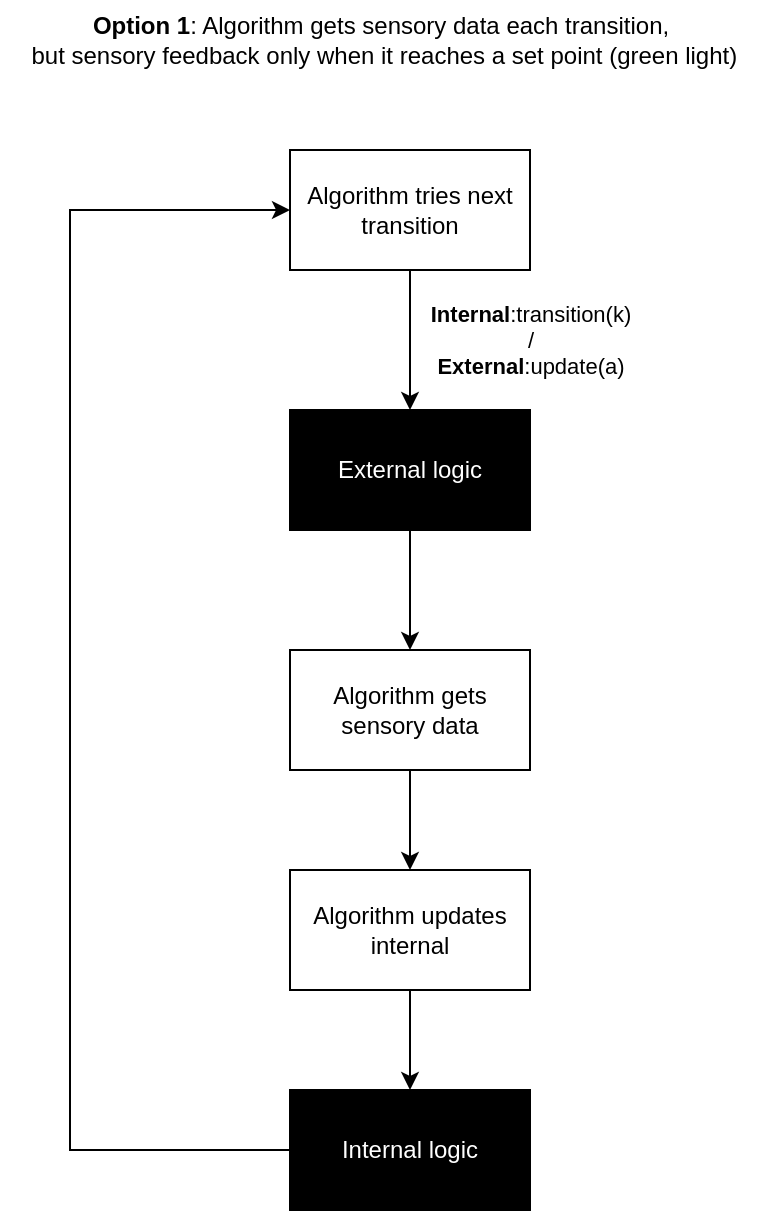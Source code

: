 <mxfile version="20.4.0" type="device"><diagram id="6-mPJqVx-w_W-IrPy4Pt" name="Page-1"><mxGraphModel dx="1422" dy="762" grid="1" gridSize="10" guides="1" tooltips="1" connect="1" arrows="1" fold="1" page="1" pageScale="1" pageWidth="850" pageHeight="1100" math="0" shadow="0"><root><mxCell id="0"/><mxCell id="1" parent="0"/><mxCell id="1uzGcnFdFfclWwJPsCDb-3" value="&lt;b&gt;Internal&lt;/b&gt;:transition(k)&lt;br&gt;/&lt;br&gt;&lt;b&gt;External&lt;/b&gt;:update(a)" style="edgeStyle=orthogonalEdgeStyle;rounded=0;orthogonalLoop=1;jettySize=auto;html=1;entryX=0.5;entryY=0;entryDx=0;entryDy=0;" edge="1" parent="1" source="1uzGcnFdFfclWwJPsCDb-1" target="1uzGcnFdFfclWwJPsCDb-7"><mxGeometry y="60" relative="1" as="geometry"><mxPoint x="410" y="330" as="targetPoint"/><Array as="points"/><mxPoint as="offset"/></mxGeometry></mxCell><mxCell id="1uzGcnFdFfclWwJPsCDb-1" value="Algorithm tries next transition" style="rounded=0;whiteSpace=wrap;html=1;" vertex="1" parent="1"><mxGeometry x="350" y="120" width="120" height="60" as="geometry"/></mxCell><mxCell id="1uzGcnFdFfclWwJPsCDb-6" style="edgeStyle=orthogonalEdgeStyle;rounded=0;orthogonalLoop=1;jettySize=auto;html=1;entryX=0.5;entryY=0;entryDx=0;entryDy=0;" edge="1" parent="1" source="1uzGcnFdFfclWwJPsCDb-2" target="1uzGcnFdFfclWwJPsCDb-5"><mxGeometry relative="1" as="geometry"/></mxCell><mxCell id="1uzGcnFdFfclWwJPsCDb-2" value="Algorithm gets sensory data" style="whiteSpace=wrap;html=1;rounded=0;" vertex="1" parent="1"><mxGeometry x="350" y="370" width="120" height="60" as="geometry"/></mxCell><mxCell id="1uzGcnFdFfclWwJPsCDb-10" style="edgeStyle=orthogonalEdgeStyle;rounded=0;orthogonalLoop=1;jettySize=auto;html=1;fontColor=#FFFFFF;" edge="1" parent="1" source="1uzGcnFdFfclWwJPsCDb-5" target="1uzGcnFdFfclWwJPsCDb-9"><mxGeometry relative="1" as="geometry"/></mxCell><mxCell id="1uzGcnFdFfclWwJPsCDb-5" value="Algorithm updates internal" style="whiteSpace=wrap;html=1;rounded=0;" vertex="1" parent="1"><mxGeometry x="350" y="480" width="120" height="60" as="geometry"/></mxCell><mxCell id="1uzGcnFdFfclWwJPsCDb-8" style="edgeStyle=orthogonalEdgeStyle;rounded=0;orthogonalLoop=1;jettySize=auto;html=1;fontColor=#FFFFFF;" edge="1" parent="1" source="1uzGcnFdFfclWwJPsCDb-7" target="1uzGcnFdFfclWwJPsCDb-2"><mxGeometry relative="1" as="geometry"/></mxCell><mxCell id="1uzGcnFdFfclWwJPsCDb-7" value="&lt;font color=&quot;#ffffff&quot;&gt;External logic&lt;/font&gt;" style="rounded=0;whiteSpace=wrap;html=1;fillColor=#000000;" vertex="1" parent="1"><mxGeometry x="350" y="250" width="120" height="60" as="geometry"/></mxCell><mxCell id="1uzGcnFdFfclWwJPsCDb-11" style="edgeStyle=orthogonalEdgeStyle;rounded=0;orthogonalLoop=1;jettySize=auto;html=1;entryX=0;entryY=0.5;entryDx=0;entryDy=0;fontColor=#FFFFFF;" edge="1" parent="1" source="1uzGcnFdFfclWwJPsCDb-9" target="1uzGcnFdFfclWwJPsCDb-1"><mxGeometry relative="1" as="geometry"><Array as="points"><mxPoint x="240" y="620"/><mxPoint x="240" y="150"/></Array></mxGeometry></mxCell><mxCell id="1uzGcnFdFfclWwJPsCDb-9" value="&lt;font color=&quot;#ffffff&quot;&gt;Internal logic&lt;/font&gt;" style="rounded=0;whiteSpace=wrap;html=1;fillColor=#000000;" vertex="1" parent="1"><mxGeometry x="350" y="590" width="120" height="60" as="geometry"/></mxCell><mxCell id="1uzGcnFdFfclWwJPsCDb-13" value="&lt;b&gt;Option 1&lt;/b&gt;: Algorithm gets sensory data each transition,&lt;br&gt;&amp;nbsp;but sensory feedback only when it reaches a set point (green light)" style="text;html=1;align=center;verticalAlign=middle;resizable=0;points=[];autosize=1;strokeColor=none;fillColor=none;fontColor=#000000;" vertex="1" parent="1"><mxGeometry x="205" y="45" width="380" height="40" as="geometry"/></mxCell></root></mxGraphModel></diagram></mxfile>